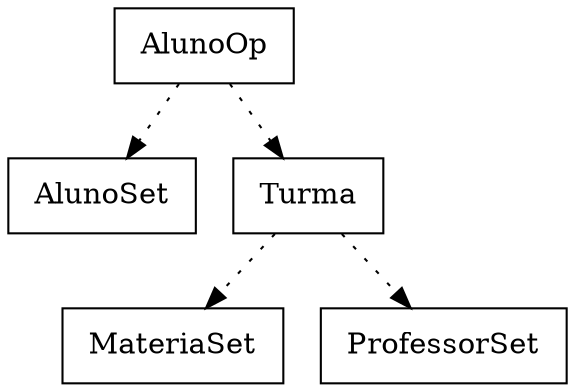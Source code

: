 digraph {
AlunoOp [ label=" AlunoOp " shape= box ]
AlunoSet [ label=" AlunoSet " shape= box ]
MateriaSet [ label=" MateriaSet " shape= box ]
ProfessorSet [ label=" ProfessorSet " shape= box ]
Turma [ label=" Turma " shape= box ]

"AlunoOp" -> "Turma" [style= dotted ]
"AlunoOp" -> "AlunoSet" [style= dotted ]
"Turma" -> "MateriaSet" [style= dotted ]
"Turma" -> "ProfessorSet" [style= dotted ]
}

